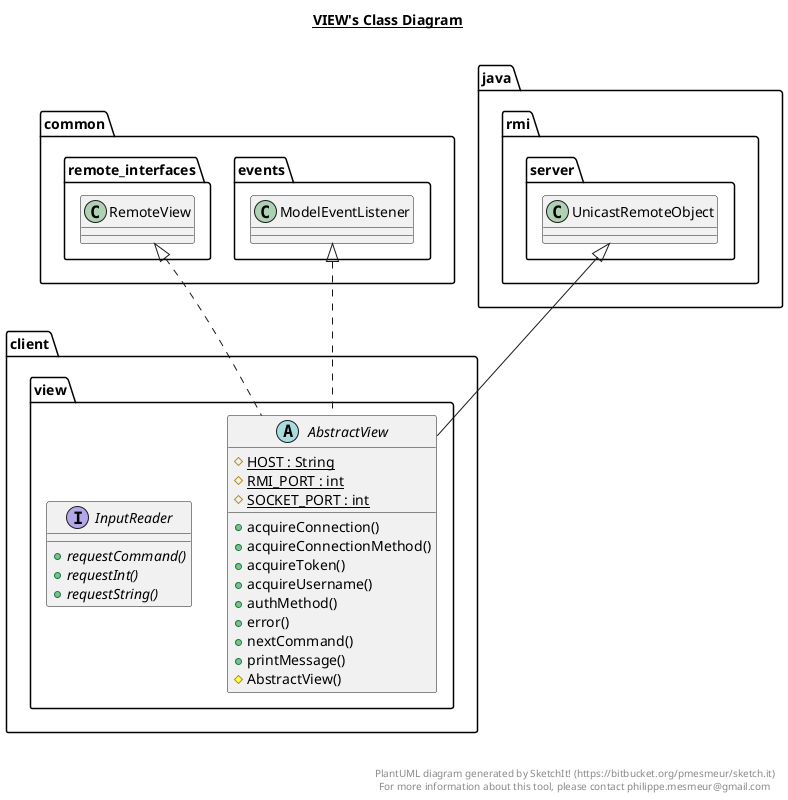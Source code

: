 @startuml

title __VIEW's Class Diagram__\n

  namespace client {
    namespace view {
      abstract class client.view.AbstractView {
          {static} # HOST : String
          {static} # RMI_PORT : int
          {static} # SOCKET_PORT : int
          + acquireConnection()
          + acquireConnectionMethod()
          + acquireToken()
          + acquireUsername()
          + authMethod()
          + error()
          + nextCommand()
          + printMessage()
          # AbstractView()
      }
    }
  }
  

  namespace client {
    namespace view {
      interface client.view.InputReader {
          {abstract} + requestCommand()
          {abstract} + requestInt()
          {abstract} + requestString()
      }
    }
  }
  

  client.view.AbstractView .up.|> common.events.ModelEventListener
  client.view.AbstractView .up.|> common.remote_interfaces.RemoteView
  client.view.AbstractView -up-|> java.rmi.server.UnicastRemoteObject


right footer


PlantUML diagram generated by SketchIt! (https://bitbucket.org/pmesmeur/sketch.it)
For more information about this tool, please contact philippe.mesmeur@gmail.com
endfooter

@enduml
